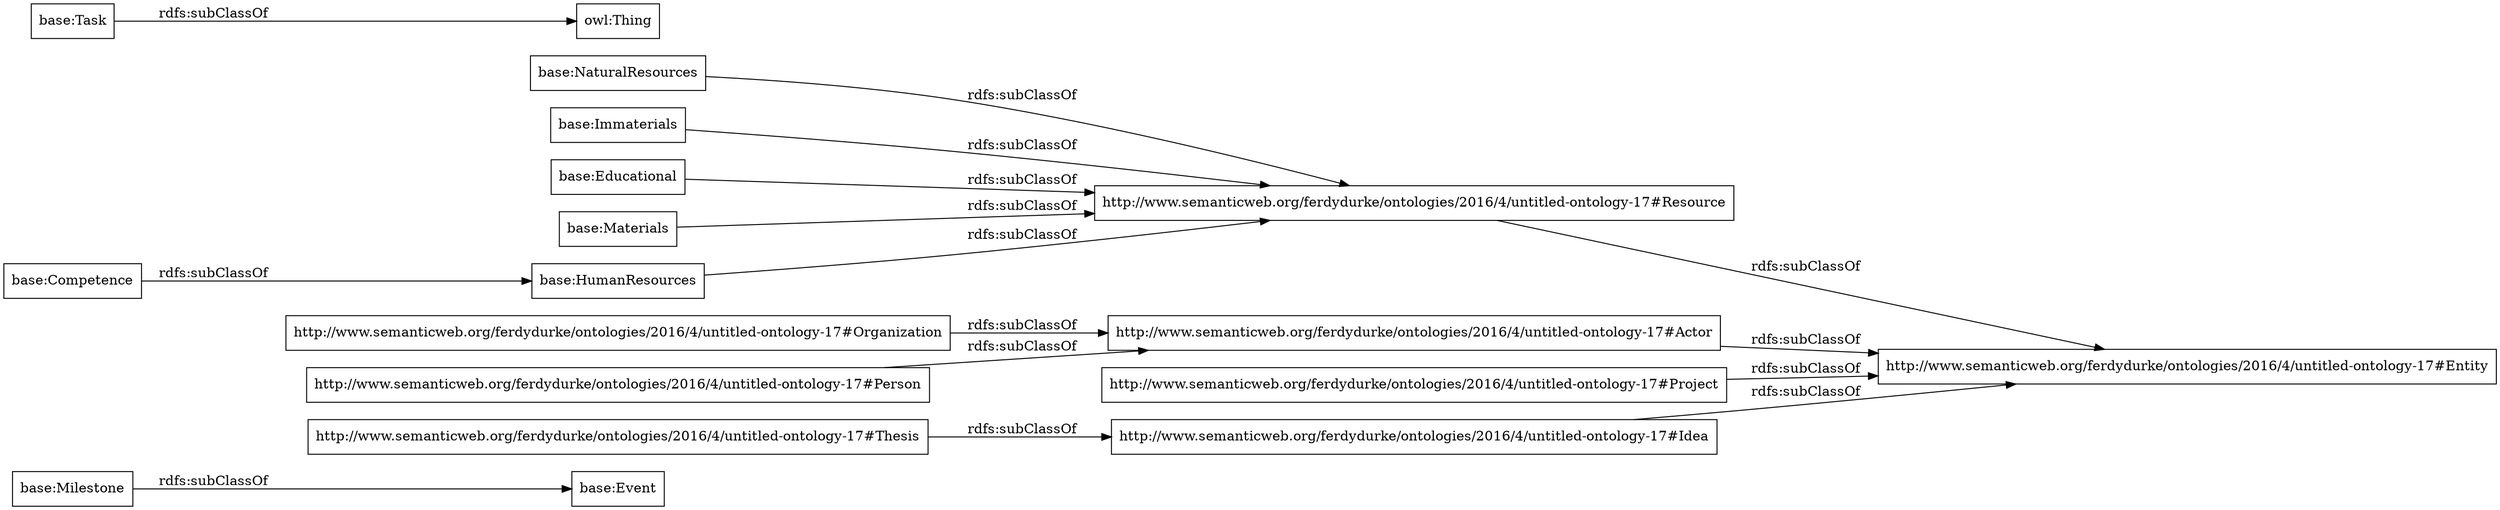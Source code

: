 digraph ar2dtool_diagram { 
rankdir=LR;
size="1000"
node [shape = rectangle, color="black"]; "base:Milestone" "http://www.semanticweb.org/ferdydurke/ontologies/2016/4/untitled-ontology-17#Idea" "http://www.semanticweb.org/ferdydurke/ontologies/2016/4/untitled-ontology-17#Entity" "http://www.semanticweb.org/ferdydurke/ontologies/2016/4/untitled-ontology-17#Resource" "http://www.semanticweb.org/ferdydurke/ontologies/2016/4/untitled-ontology-17#Thesis" "base:NaturalResources" "base:Task" "base:Immaterials" "base:Educational" "http://www.semanticweb.org/ferdydurke/ontologies/2016/4/untitled-ontology-17#Organization" "http://www.semanticweb.org/ferdydurke/ontologies/2016/4/untitled-ontology-17#Person" "base:Materials" "base:HumanResources" "base:Competence" "http://www.semanticweb.org/ferdydurke/ontologies/2016/4/untitled-ontology-17#Actor" "base:Event" "http://www.semanticweb.org/ferdydurke/ontologies/2016/4/untitled-ontology-17#Project" ; /*classes style*/
	"base:Competence" -> "base:HumanResources" [ label = "rdfs:subClassOf" ];
	"base:Educational" -> "http://www.semanticweb.org/ferdydurke/ontologies/2016/4/untitled-ontology-17#Resource" [ label = "rdfs:subClassOf" ];
	"base:Immaterials" -> "http://www.semanticweb.org/ferdydurke/ontologies/2016/4/untitled-ontology-17#Resource" [ label = "rdfs:subClassOf" ];
	"http://www.semanticweb.org/ferdydurke/ontologies/2016/4/untitled-ontology-17#Idea" -> "http://www.semanticweb.org/ferdydurke/ontologies/2016/4/untitled-ontology-17#Entity" [ label = "rdfs:subClassOf" ];
	"base:Materials" -> "http://www.semanticweb.org/ferdydurke/ontologies/2016/4/untitled-ontology-17#Resource" [ label = "rdfs:subClassOf" ];
	"http://www.semanticweb.org/ferdydurke/ontologies/2016/4/untitled-ontology-17#Thesis" -> "http://www.semanticweb.org/ferdydurke/ontologies/2016/4/untitled-ontology-17#Idea" [ label = "rdfs:subClassOf" ];
	"base:HumanResources" -> "http://www.semanticweb.org/ferdydurke/ontologies/2016/4/untitled-ontology-17#Resource" [ label = "rdfs:subClassOf" ];
	"http://www.semanticweb.org/ferdydurke/ontologies/2016/4/untitled-ontology-17#Organization" -> "http://www.semanticweb.org/ferdydurke/ontologies/2016/4/untitled-ontology-17#Actor" [ label = "rdfs:subClassOf" ];
	"http://www.semanticweb.org/ferdydurke/ontologies/2016/4/untitled-ontology-17#Person" -> "http://www.semanticweb.org/ferdydurke/ontologies/2016/4/untitled-ontology-17#Actor" [ label = "rdfs:subClassOf" ];
	"http://www.semanticweb.org/ferdydurke/ontologies/2016/4/untitled-ontology-17#Actor" -> "http://www.semanticweb.org/ferdydurke/ontologies/2016/4/untitled-ontology-17#Entity" [ label = "rdfs:subClassOf" ];
	"base:Milestone" -> "base:Event" [ label = "rdfs:subClassOf" ];
	"http://www.semanticweb.org/ferdydurke/ontologies/2016/4/untitled-ontology-17#Project" -> "http://www.semanticweb.org/ferdydurke/ontologies/2016/4/untitled-ontology-17#Entity" [ label = "rdfs:subClassOf" ];
	"base:NaturalResources" -> "http://www.semanticweb.org/ferdydurke/ontologies/2016/4/untitled-ontology-17#Resource" [ label = "rdfs:subClassOf" ];
	"base:Task" -> "owl:Thing" [ label = "rdfs:subClassOf" ];
	"http://www.semanticweb.org/ferdydurke/ontologies/2016/4/untitled-ontology-17#Resource" -> "http://www.semanticweb.org/ferdydurke/ontologies/2016/4/untitled-ontology-17#Entity" [ label = "rdfs:subClassOf" ];

}
